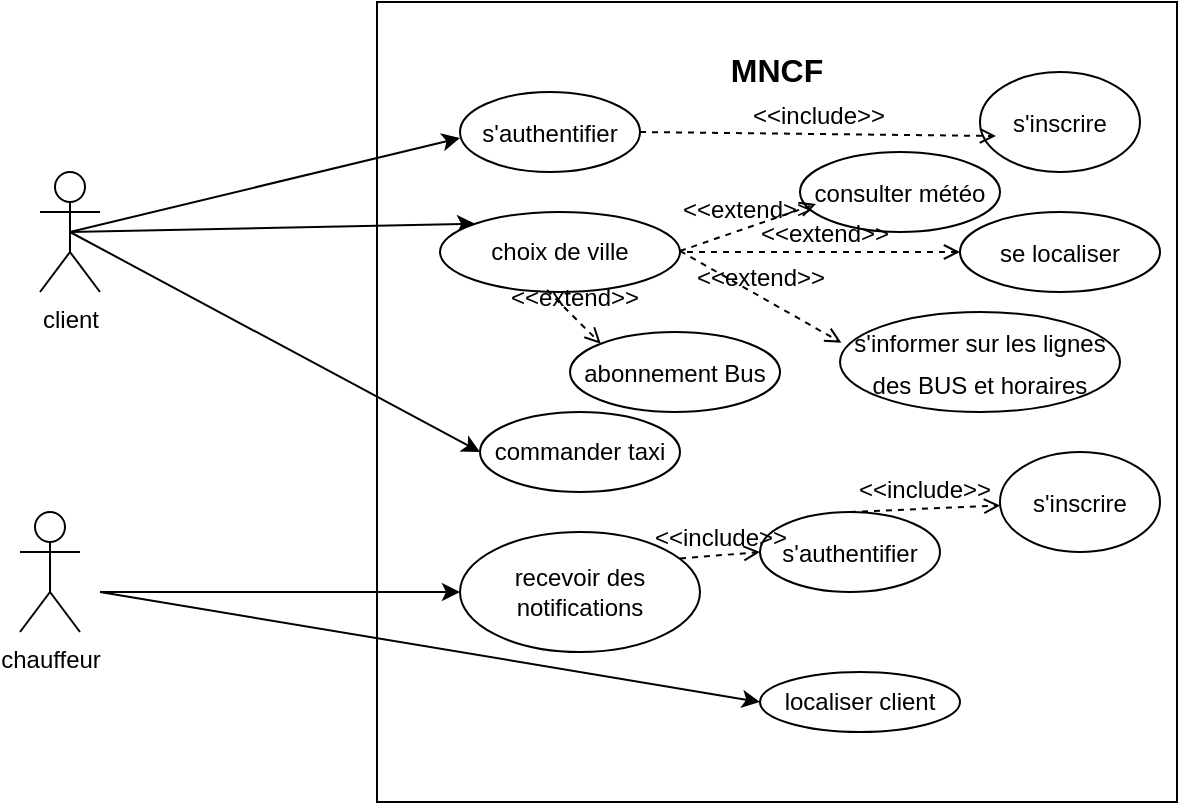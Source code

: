<mxfile version="14.6.6" type="github">
  <diagram id="_VUslo6M-UNFZhv8Z7Ni" name="Page-1">
    <mxGraphModel dx="742" dy="448" grid="1" gridSize="10" guides="1" tooltips="1" connect="1" arrows="1" fold="1" page="1" pageScale="1" pageWidth="827" pageHeight="1169" math="0" shadow="0">
      <root>
        <mxCell id="0" />
        <mxCell id="1" parent="0" />
        <mxCell id="tJpwDejiZFOTBjmVzeWh-1" value="client" style="shape=umlActor;verticalLabelPosition=bottom;verticalAlign=top;html=1;outlineConnect=0;" vertex="1" parent="1">
          <mxGeometry x="110" y="270" width="30" height="60" as="geometry" />
        </mxCell>
        <mxCell id="tJpwDejiZFOTBjmVzeWh-2" value="chauffeur" style="shape=umlActor;verticalLabelPosition=bottom;verticalAlign=top;html=1;outlineConnect=0;" vertex="1" parent="1">
          <mxGeometry x="100" y="440" width="30" height="60" as="geometry" />
        </mxCell>
        <mxCell id="tJpwDejiZFOTBjmVzeWh-4" value="" style="whiteSpace=wrap;html=1;aspect=fixed;" vertex="1" parent="1">
          <mxGeometry x="278.5" y="185" width="400" height="400" as="geometry" />
        </mxCell>
        <mxCell id="tJpwDejiZFOTBjmVzeWh-7" value="&lt;font size=&quot;1&quot;&gt;&lt;b style=&quot;font-size: 16px&quot;&gt;MNCF&lt;/b&gt;&lt;/font&gt;" style="text;html=1;strokeColor=none;fillColor=none;align=center;verticalAlign=middle;whiteSpace=wrap;rounded=0;fontSize=17;" vertex="1" parent="1">
          <mxGeometry x="414" y="210" width="129" height="20" as="geometry" />
        </mxCell>
        <mxCell id="tJpwDejiZFOTBjmVzeWh-15" value="" style="endArrow=classic;html=1;fontSize=17;exitX=0.5;exitY=0.5;exitDx=0;exitDy=0;exitPerimeter=0;entryX=0;entryY=0.5;entryDx=0;entryDy=0;" edge="1" parent="1" source="tJpwDejiZFOTBjmVzeWh-1" target="tJpwDejiZFOTBjmVzeWh-38">
          <mxGeometry width="50" height="50" relative="1" as="geometry">
            <mxPoint x="140" y="340" as="sourcePoint" />
            <mxPoint x="200" y="360" as="targetPoint" />
          </mxGeometry>
        </mxCell>
        <mxCell id="tJpwDejiZFOTBjmVzeWh-17" value="" style="endArrow=classic;html=1;fontSize=17;entryX=0;entryY=0.5;entryDx=0;entryDy=0;" edge="1" parent="1" target="tJpwDejiZFOTBjmVzeWh-42">
          <mxGeometry width="50" height="50" relative="1" as="geometry">
            <mxPoint x="140" y="480" as="sourcePoint" />
            <mxPoint x="570" y="466.562" as="targetPoint" />
          </mxGeometry>
        </mxCell>
        <mxCell id="tJpwDejiZFOTBjmVzeWh-23" value="" style="endArrow=classic;html=1;fontSize=17;entryX=0;entryY=0;entryDx=0;entryDy=23;entryPerimeter=0;exitX=0.5;exitY=0.5;exitDx=0;exitDy=0;exitPerimeter=0;" edge="1" parent="1" source="tJpwDejiZFOTBjmVzeWh-1">
          <mxGeometry width="50" height="50" relative="1" as="geometry">
            <mxPoint x="140" y="340" as="sourcePoint" />
            <mxPoint x="320" y="253" as="targetPoint" />
          </mxGeometry>
        </mxCell>
        <mxCell id="tJpwDejiZFOTBjmVzeWh-24" value="" style="endArrow=classic;html=1;fontSize=17;entryX=0;entryY=0.5;entryDx=0;entryDy=0;" edge="1" parent="1" target="tJpwDejiZFOTBjmVzeWh-43">
          <mxGeometry width="50" height="50" relative="1" as="geometry">
            <mxPoint x="140" y="480" as="sourcePoint" />
            <mxPoint x="375" y="562" as="targetPoint" />
          </mxGeometry>
        </mxCell>
        <mxCell id="tJpwDejiZFOTBjmVzeWh-26" value="" style="endArrow=classic;html=1;fontSize=17;exitX=0.5;exitY=0.5;exitDx=0;exitDy=0;entryX=0;entryY=0;entryDx=0;entryDy=0;exitPerimeter=0;" edge="1" parent="1" source="tJpwDejiZFOTBjmVzeWh-1" target="tJpwDejiZFOTBjmVzeWh-44">
          <mxGeometry width="50" height="50" relative="1" as="geometry">
            <mxPoint x="140" y="340" as="sourcePoint" />
            <mxPoint x="530" y="327" as="targetPoint" />
          </mxGeometry>
        </mxCell>
        <mxCell id="tJpwDejiZFOTBjmVzeWh-27" value="&lt;font style=&quot;font-size: 12px&quot;&gt;s&#39;authentifier&lt;/font&gt;" style="ellipse;whiteSpace=wrap;html=1;fontSize=17;" vertex="1" parent="1">
          <mxGeometry x="320" y="230" width="90" height="40" as="geometry" />
        </mxCell>
        <mxCell id="tJpwDejiZFOTBjmVzeWh-28" value="&lt;font style=&quot;font-size: 12px&quot;&gt;s&#39;inscrire&lt;/font&gt;" style="ellipse;whiteSpace=wrap;html=1;fontSize=17;" vertex="1" parent="1">
          <mxGeometry x="580" y="220" width="80" height="50" as="geometry" />
        </mxCell>
        <mxCell id="tJpwDejiZFOTBjmVzeWh-30" value="&lt;font style=&quot;font-size: 12px&quot;&gt;consulter météo&lt;/font&gt;" style="ellipse;whiteSpace=wrap;html=1;fontSize=17;" vertex="1" parent="1">
          <mxGeometry x="490" y="260" width="100" height="40" as="geometry" />
        </mxCell>
        <mxCell id="tJpwDejiZFOTBjmVzeWh-31" value="&lt;font style=&quot;font-size: 12px&quot;&gt;se localiser&lt;/font&gt;" style="ellipse;whiteSpace=wrap;html=1;fontSize=17;" vertex="1" parent="1">
          <mxGeometry x="570" y="290" width="100" height="40" as="geometry" />
        </mxCell>
        <mxCell id="tJpwDejiZFOTBjmVzeWh-32" value="&lt;font style=&quot;font-size: 12px&quot;&gt;s&#39;informer sur les lignes des BUS et horaires&lt;/font&gt;" style="ellipse;whiteSpace=wrap;html=1;fontSize=17;" vertex="1" parent="1">
          <mxGeometry x="510" y="340" width="140" height="50" as="geometry" />
        </mxCell>
        <mxCell id="tJpwDejiZFOTBjmVzeWh-33" value="&lt;font style=&quot;font-size: 12px&quot;&gt;abonnement Bus&lt;/font&gt;" style="ellipse;whiteSpace=wrap;html=1;fontSize=17;" vertex="1" parent="1">
          <mxGeometry x="375" y="350" width="105" height="40" as="geometry" />
        </mxCell>
        <mxCell id="tJpwDejiZFOTBjmVzeWh-34" value="&amp;lt;&amp;lt;include&amp;gt;&amp;gt;" style="html=1;verticalAlign=bottom;labelBackgroundColor=none;endArrow=open;endFill=0;dashed=1;fontSize=12;entryX=0.1;entryY=0.64;entryDx=0;entryDy=0;entryPerimeter=0;" edge="1" parent="1" target="tJpwDejiZFOTBjmVzeWh-28">
          <mxGeometry width="160" relative="1" as="geometry">
            <mxPoint x="410" y="250" as="sourcePoint" />
            <mxPoint x="510" y="250" as="targetPoint" />
          </mxGeometry>
        </mxCell>
        <mxCell id="tJpwDejiZFOTBjmVzeWh-38" value="commander taxi" style="ellipse;whiteSpace=wrap;html=1;fontSize=12;" vertex="1" parent="1">
          <mxGeometry x="330" y="390" width="100" height="40" as="geometry" />
        </mxCell>
        <mxCell id="tJpwDejiZFOTBjmVzeWh-39" value="&lt;font style=&quot;font-size: 12px&quot;&gt;s&#39;authentifier&lt;/font&gt;" style="ellipse;whiteSpace=wrap;html=1;fontSize=17;" vertex="1" parent="1">
          <mxGeometry x="470" y="440" width="90" height="40" as="geometry" />
        </mxCell>
        <mxCell id="tJpwDejiZFOTBjmVzeWh-40" value="&lt;font style=&quot;font-size: 12px&quot;&gt;s&#39;inscrire&lt;/font&gt;" style="ellipse;whiteSpace=wrap;html=1;fontSize=17;" vertex="1" parent="1">
          <mxGeometry x="590" y="410" width="80" height="50" as="geometry" />
        </mxCell>
        <mxCell id="tJpwDejiZFOTBjmVzeWh-41" value="&amp;lt;&amp;lt;include&amp;gt;&amp;gt;" style="html=1;verticalAlign=bottom;labelBackgroundColor=none;endArrow=open;endFill=0;dashed=1;fontSize=12;exitX=0.5;exitY=0;exitDx=0;exitDy=0;" edge="1" parent="1" source="tJpwDejiZFOTBjmVzeWh-39" target="tJpwDejiZFOTBjmVzeWh-40">
          <mxGeometry width="160" relative="1" as="geometry">
            <mxPoint x="530" y="450" as="sourcePoint" />
            <mxPoint x="590" y="441" as="targetPoint" />
          </mxGeometry>
        </mxCell>
        <mxCell id="tJpwDejiZFOTBjmVzeWh-42" value="localiser client" style="ellipse;whiteSpace=wrap;html=1;fontSize=12;" vertex="1" parent="1">
          <mxGeometry x="470" y="520" width="100" height="30" as="geometry" />
        </mxCell>
        <mxCell id="tJpwDejiZFOTBjmVzeWh-43" value="recevoir des notifications" style="ellipse;whiteSpace=wrap;html=1;fontSize=12;" vertex="1" parent="1">
          <mxGeometry x="320" y="450" width="120" height="60" as="geometry" />
        </mxCell>
        <mxCell id="tJpwDejiZFOTBjmVzeWh-44" value="choix de ville" style="ellipse;whiteSpace=wrap;html=1;fontSize=12;" vertex="1" parent="1">
          <mxGeometry x="310" y="290" width="120" height="40" as="geometry" />
        </mxCell>
        <mxCell id="tJpwDejiZFOTBjmVzeWh-46" value="&amp;lt;&amp;lt;extend&amp;gt;&amp;gt;" style="html=1;verticalAlign=bottom;labelBackgroundColor=none;endArrow=open;endFill=0;dashed=1;fontSize=12;entryX=0.08;entryY=0.65;entryDx=0;entryDy=0;entryPerimeter=0;" edge="1" parent="1" target="tJpwDejiZFOTBjmVzeWh-30">
          <mxGeometry x="-0.037" width="160" relative="1" as="geometry">
            <mxPoint x="430" y="309.5" as="sourcePoint" />
            <mxPoint x="590" y="309.5" as="targetPoint" />
            <mxPoint as="offset" />
          </mxGeometry>
        </mxCell>
        <mxCell id="tJpwDejiZFOTBjmVzeWh-47" value="&amp;lt;&amp;lt;extend&amp;gt;&amp;gt;" style="html=1;verticalAlign=bottom;labelBackgroundColor=none;endArrow=open;endFill=0;dashed=1;fontSize=12;" edge="1" parent="1">
          <mxGeometry width="160" relative="1" as="geometry">
            <mxPoint x="433.5" y="310" as="sourcePoint" />
            <mxPoint x="570" y="310" as="targetPoint" />
          </mxGeometry>
        </mxCell>
        <mxCell id="tJpwDejiZFOTBjmVzeWh-48" value="&amp;lt;&amp;lt;extend&amp;gt;&amp;gt;" style="html=1;verticalAlign=bottom;labelBackgroundColor=none;endArrow=open;endFill=0;dashed=1;fontSize=12;entryX=0.005;entryY=0.307;entryDx=0;entryDy=0;entryPerimeter=0;" edge="1" parent="1" target="tJpwDejiZFOTBjmVzeWh-32">
          <mxGeometry width="160" relative="1" as="geometry">
            <mxPoint x="430" y="309.5" as="sourcePoint" />
            <mxPoint x="590" y="309.5" as="targetPoint" />
          </mxGeometry>
        </mxCell>
        <mxCell id="tJpwDejiZFOTBjmVzeWh-49" value="&amp;lt;&amp;lt;extend&amp;gt;&amp;gt;" style="html=1;verticalAlign=bottom;labelBackgroundColor=none;endArrow=open;endFill=0;dashed=1;fontSize=12;entryX=0;entryY=0;entryDx=0;entryDy=0;" edge="1" parent="1" target="tJpwDejiZFOTBjmVzeWh-33">
          <mxGeometry width="160" relative="1" as="geometry">
            <mxPoint x="363.5" y="329" as="sourcePoint" />
            <mxPoint x="523.5" y="329" as="targetPoint" />
          </mxGeometry>
        </mxCell>
        <mxCell id="tJpwDejiZFOTBjmVzeWh-51" value="&amp;lt;&amp;lt;include&amp;gt;&amp;gt;" style="html=1;verticalAlign=bottom;labelBackgroundColor=none;endArrow=open;endFill=0;dashed=1;fontSize=12;exitX=0.5;exitY=0;exitDx=0;exitDy=0;" edge="1" parent="1">
          <mxGeometry width="160" relative="1" as="geometry">
            <mxPoint x="430" y="463.27" as="sourcePoint" />
            <mxPoint x="470" y="460" as="targetPoint" />
          </mxGeometry>
        </mxCell>
      </root>
    </mxGraphModel>
  </diagram>
</mxfile>
